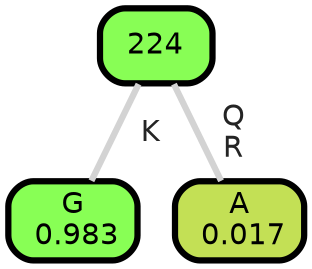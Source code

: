 graph Tree {
node [shape=box, style="filled, rounded",color="black",penwidth="3",fontcolor="black",                 fontname=helvetica] ;
graph [ranksep="0 equally", splines=straight,                 bgcolor=transparent, dpi=200] ;
edge [fontname=helvetica, fontweight=bold,fontcolor=grey14,color=lightgray] ;
0 [label="G
 0.983", fillcolor="#88ff55"] ;
1 [label="224", fillcolor="#88fe55"] ;
2 [label="A
 0.017", fillcolor="#c3e055"] ;
1 -- 0 [label=" K",penwidth=3] ;
1 -- 2 [label=" Q\n R",penwidth=3] ;
{rank = same;}}
